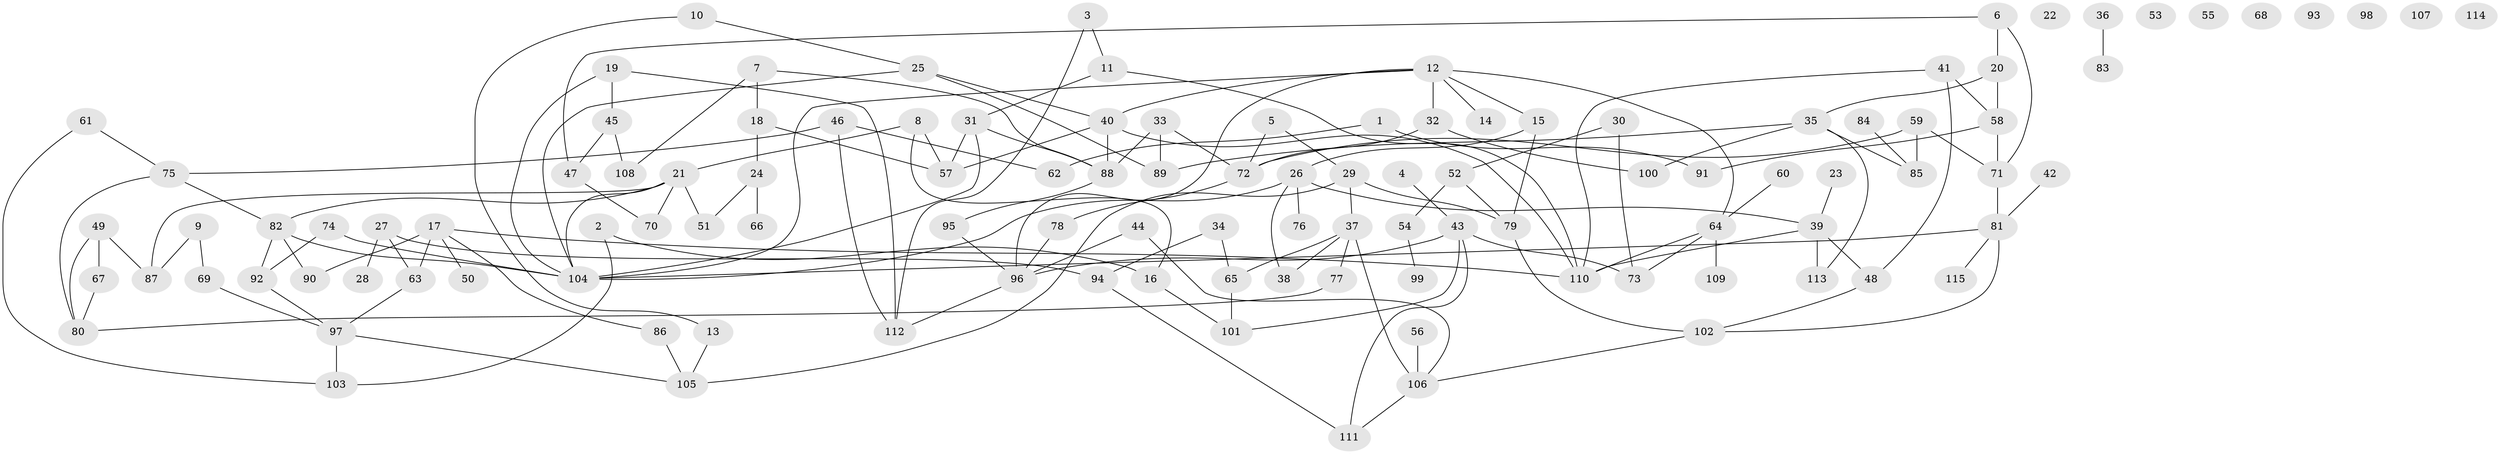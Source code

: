 // Generated by graph-tools (version 1.1) at 2025/00/03/09/25 03:00:45]
// undirected, 115 vertices, 160 edges
graph export_dot {
graph [start="1"]
  node [color=gray90,style=filled];
  1;
  2;
  3;
  4;
  5;
  6;
  7;
  8;
  9;
  10;
  11;
  12;
  13;
  14;
  15;
  16;
  17;
  18;
  19;
  20;
  21;
  22;
  23;
  24;
  25;
  26;
  27;
  28;
  29;
  30;
  31;
  32;
  33;
  34;
  35;
  36;
  37;
  38;
  39;
  40;
  41;
  42;
  43;
  44;
  45;
  46;
  47;
  48;
  49;
  50;
  51;
  52;
  53;
  54;
  55;
  56;
  57;
  58;
  59;
  60;
  61;
  62;
  63;
  64;
  65;
  66;
  67;
  68;
  69;
  70;
  71;
  72;
  73;
  74;
  75;
  76;
  77;
  78;
  79;
  80;
  81;
  82;
  83;
  84;
  85;
  86;
  87;
  88;
  89;
  90;
  91;
  92;
  93;
  94;
  95;
  96;
  97;
  98;
  99;
  100;
  101;
  102;
  103;
  104;
  105;
  106;
  107;
  108;
  109;
  110;
  111;
  112;
  113;
  114;
  115;
  1 -- 62;
  1 -- 91;
  2 -- 16;
  2 -- 103;
  3 -- 11;
  3 -- 112;
  4 -- 43;
  5 -- 29;
  5 -- 72;
  6 -- 20;
  6 -- 47;
  6 -- 71;
  7 -- 18;
  7 -- 88;
  7 -- 108;
  8 -- 16;
  8 -- 21;
  8 -- 57;
  9 -- 69;
  9 -- 87;
  10 -- 13;
  10 -- 25;
  11 -- 31;
  11 -- 110;
  12 -- 14;
  12 -- 15;
  12 -- 32;
  12 -- 40;
  12 -- 64;
  12 -- 96;
  12 -- 104;
  13 -- 105;
  15 -- 26;
  15 -- 79;
  16 -- 101;
  17 -- 50;
  17 -- 63;
  17 -- 86;
  17 -- 90;
  17 -- 110;
  18 -- 24;
  18 -- 57;
  19 -- 45;
  19 -- 104;
  19 -- 112;
  20 -- 35;
  20 -- 58;
  21 -- 51;
  21 -- 70;
  21 -- 82;
  21 -- 87;
  21 -- 104;
  23 -- 39;
  24 -- 51;
  24 -- 66;
  25 -- 40;
  25 -- 89;
  25 -- 104;
  26 -- 38;
  26 -- 39;
  26 -- 76;
  26 -- 104;
  27 -- 28;
  27 -- 63;
  27 -- 94;
  29 -- 37;
  29 -- 79;
  29 -- 105;
  30 -- 52;
  30 -- 73;
  31 -- 57;
  31 -- 88;
  31 -- 104;
  32 -- 72;
  32 -- 100;
  33 -- 72;
  33 -- 88;
  33 -- 89;
  34 -- 65;
  34 -- 94;
  35 -- 85;
  35 -- 89;
  35 -- 100;
  35 -- 113;
  36 -- 83;
  37 -- 38;
  37 -- 65;
  37 -- 77;
  37 -- 106;
  39 -- 48;
  39 -- 110;
  39 -- 113;
  40 -- 57;
  40 -- 88;
  40 -- 110;
  41 -- 48;
  41 -- 58;
  41 -- 110;
  42 -- 81;
  43 -- 73;
  43 -- 96;
  43 -- 101;
  43 -- 111;
  44 -- 96;
  44 -- 106;
  45 -- 47;
  45 -- 108;
  46 -- 62;
  46 -- 75;
  46 -- 112;
  47 -- 70;
  48 -- 102;
  49 -- 67;
  49 -- 80;
  49 -- 87;
  52 -- 54;
  52 -- 79;
  54 -- 99;
  56 -- 106;
  58 -- 71;
  58 -- 91;
  59 -- 71;
  59 -- 72;
  59 -- 85;
  60 -- 64;
  61 -- 75;
  61 -- 103;
  63 -- 97;
  64 -- 73;
  64 -- 109;
  64 -- 110;
  65 -- 101;
  67 -- 80;
  69 -- 97;
  71 -- 81;
  72 -- 78;
  74 -- 92;
  74 -- 104;
  75 -- 80;
  75 -- 82;
  77 -- 80;
  78 -- 96;
  79 -- 102;
  81 -- 102;
  81 -- 104;
  81 -- 115;
  82 -- 90;
  82 -- 92;
  82 -- 104;
  84 -- 85;
  86 -- 105;
  88 -- 95;
  92 -- 97;
  94 -- 111;
  95 -- 96;
  96 -- 112;
  97 -- 103;
  97 -- 105;
  102 -- 106;
  106 -- 111;
}

